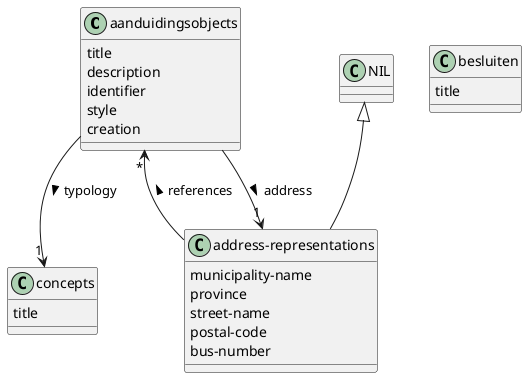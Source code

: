 @startuml
set namespaceSeparator none
class "aanduidingsobjects"
"aanduidingsobjects" : title
"aanduidingsobjects" : description
"aanduidingsobjects" : identifier
"aanduidingsobjects" : style
"aanduidingsobjects" : creation
"aanduidingsobjects" --> "1" "address-representations" : address > 
"aanduidingsobjects" --> "1" "concepts" : typology > 
class "address-representations"
"address-representations" : municipality-name
"address-representations" : province
"address-representations" : street-name
"address-representations" : postal-code
"address-representations" : bus-number
"address-representations" --> "*" "aanduidingsobjects" : references > 
"NIL" <|-- "address-representations"
class "NIL"
class "besluiten"
"besluiten" : title
class "concepts"
"concepts" : title
@enduml
